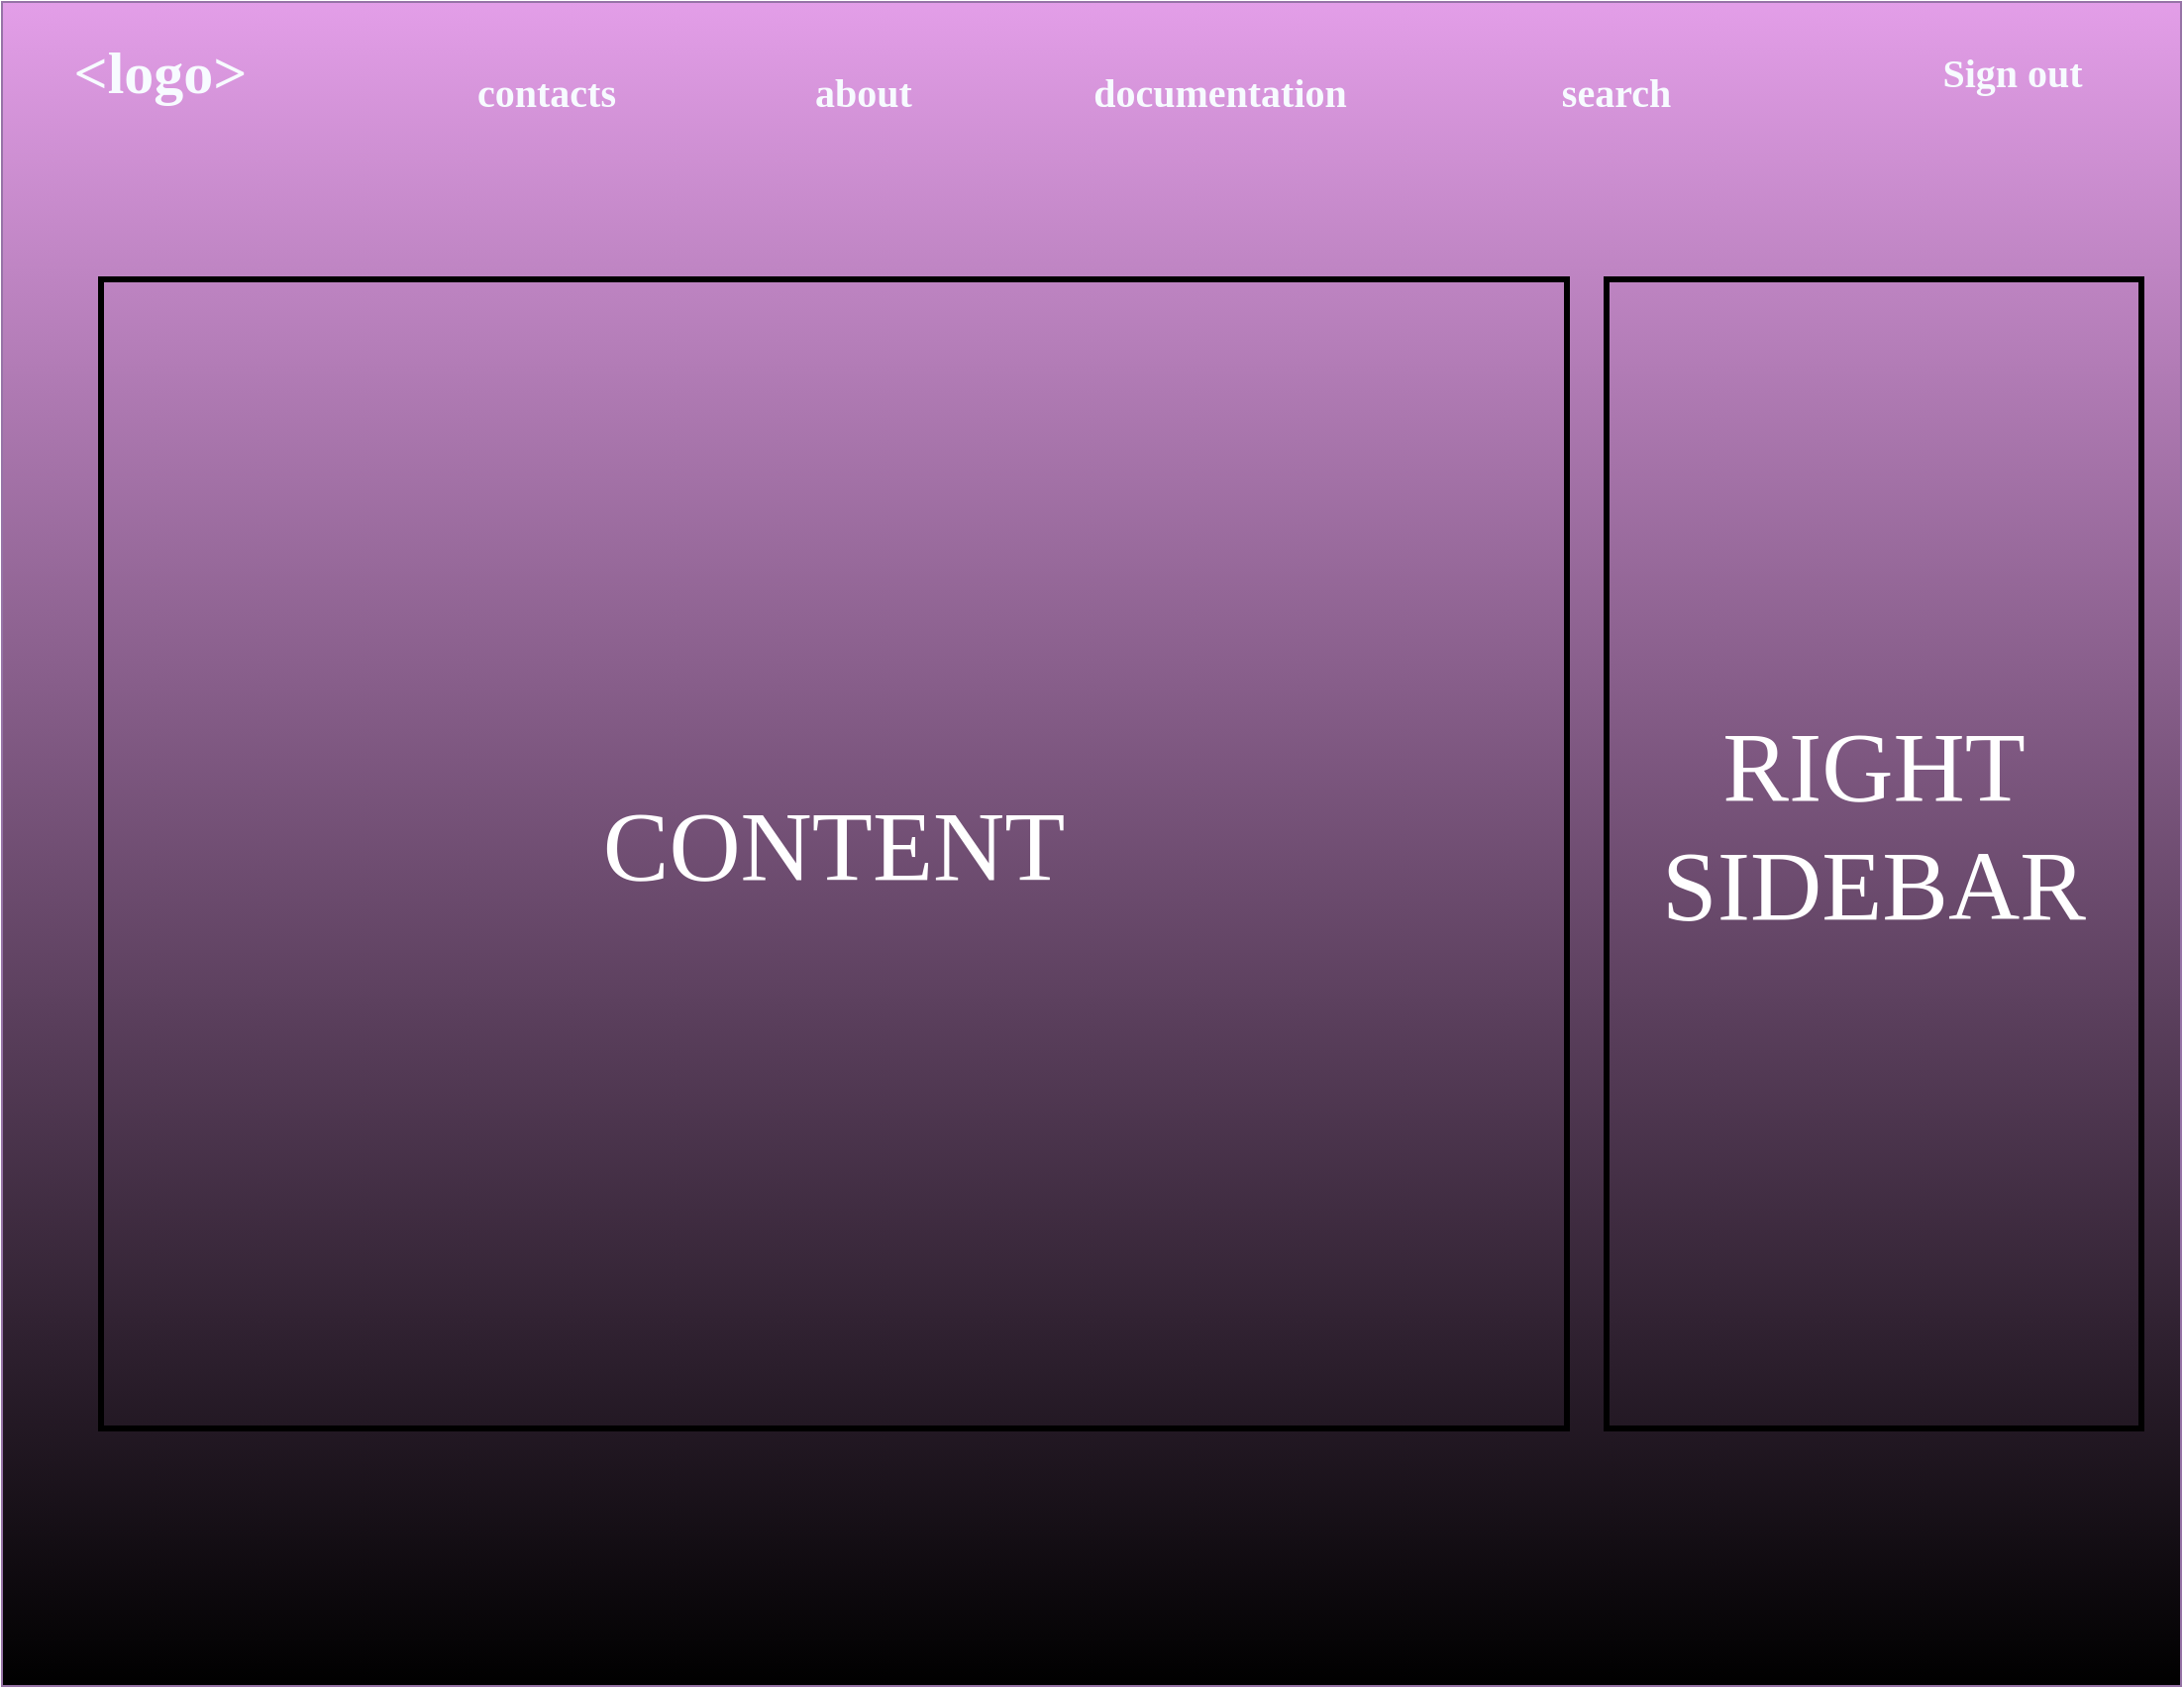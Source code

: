 <mxfile version="22.0.0" type="device">
  <diagram name="Page-1" id="03018318-947c-dd8e-b7a3-06fadd420f32">
    <mxGraphModel dx="2049" dy="279" grid="1" gridSize="10" guides="1" tooltips="1" connect="1" arrows="1" fold="1" page="1" pageScale="1" pageWidth="1100" pageHeight="850" background="none" math="0" shadow="0">
      <root>
        <mxCell id="0" />
        <mxCell id="1" parent="0" />
        <mxCell id="W5YgEqe16Lk0TzKixaqZ-2" value="" style="rounded=0;whiteSpace=wrap;html=1;fillColor=#000000;strokeColor=#9673a6;fillStyle=auto;gradientColor=#E39EE8;gradientDirection=north;fontFamily=Pixelify Sans;fontSource=https%3A%2F%2Ffonts.googleapis.com%2Fcss%3Ffamily%3DPixelify%2BSans;movable=0;resizable=0;rotatable=0;deletable=0;editable=0;locked=1;connectable=0;" vertex="1" parent="1">
          <mxGeometry y="850" width="1100" height="850" as="geometry" />
        </mxCell>
        <mxCell id="W5YgEqe16Lk0TzKixaqZ-82" value="&amp;lt;logo&amp;gt;" style="text;html=1;strokeColor=none;fillColor=none;align=center;verticalAlign=middle;whiteSpace=wrap;rounded=0;fontSize=30;fontFamily=Source Code Pro;fontColor=#F7FBFF;fontSource=https%3A%2F%2Ffonts.googleapis.com%2Fcss%3Ffamily%3DSource%2BCode%2BPro;fontStyle=1;strokeWidth=7;" vertex="1" parent="1">
          <mxGeometry x="50" y="870" width="60" height="30" as="geometry" />
        </mxCell>
        <mxCell id="W5YgEqe16Lk0TzKixaqZ-83" value="" style="rounded=0;whiteSpace=wrap;html=1;fillStyle=auto;strokeColor=default;align=center;verticalAlign=middle;fontFamily=Pixelify Sans;fontSource=https%3A%2F%2Ffonts.googleapis.com%2Fcss%3Ffamily%3DPixelify%2BSans;fontSize=12;fontColor=default;fillColor=none;gradientColor=#D1BCDB;gradientDirection=north;strokeWidth=3;" vertex="1" parent="1">
          <mxGeometry x="50" y="990" width="740" height="580" as="geometry" />
        </mxCell>
        <mxCell id="W5YgEqe16Lk0TzKixaqZ-84" value="CONTENT" style="text;html=1;strokeColor=none;fillColor=none;align=center;verticalAlign=middle;whiteSpace=wrap;rounded=0;fontSize=50;fontFamily=Source Code Pro;fontColor=#FFFFFF;fontSource=https%3A%2F%2Ffonts.googleapis.com%2Fcss%3Ffamily%3DSource%2BCode%2BPro;" vertex="1" parent="1">
          <mxGeometry x="390" y="1260" width="60" height="30" as="geometry" />
        </mxCell>
        <mxCell id="W5YgEqe16Lk0TzKixaqZ-85" value="Sign out" style="text;html=1;strokeColor=none;fillColor=none;align=center;verticalAlign=middle;whiteSpace=wrap;rounded=1;fontSize=20;fontFamily=Source Code Pro;fontColor=#F7FBFF;fontSource=https%3A%2F%2Ffonts.googleapis.com%2Fcss%3Ffamily%3DSource%2BCode%2BPro;fontStyle=1;strokeWidth=9;dashed=1;" vertex="1" parent="1">
          <mxGeometry x="950" y="870" width="130" height="30" as="geometry" />
        </mxCell>
        <mxCell id="W5YgEqe16Lk0TzKixaqZ-87" value="" style="rounded=0;whiteSpace=wrap;html=1;fillStyle=auto;strokeColor=default;align=center;verticalAlign=middle;fontFamily=Pixelify Sans;fontSource=https%3A%2F%2Ffonts.googleapis.com%2Fcss%3Ffamily%3DPixelify%2BSans;fontSize=12;fontColor=default;fillColor=none;gradientColor=#D1BCDB;gradientDirection=north;strokeWidth=3;" vertex="1" parent="1">
          <mxGeometry x="810" y="990" width="270" height="580" as="geometry" />
        </mxCell>
        <mxCell id="W5YgEqe16Lk0TzKixaqZ-88" value="RIGHT SIDEBAR" style="text;html=1;strokeColor=none;fillColor=none;align=center;verticalAlign=middle;whiteSpace=wrap;rounded=0;fontSize=50;fontFamily=Source Code Pro;fontColor=#FFFFFF;fontSource=https%3A%2F%2Ffonts.googleapis.com%2Fcss%3Ffamily%3DSource%2BCode%2BPro;" vertex="1" parent="1">
          <mxGeometry x="905" y="1240" width="80" height="50" as="geometry" />
        </mxCell>
        <mxCell id="W5YgEqe16Lk0TzKixaqZ-92" value="contacts" style="text;html=1;strokeColor=none;fillColor=none;align=center;verticalAlign=middle;whiteSpace=wrap;rounded=1;fontSize=20;fontFamily=Source Code Pro;fontColor=#F7FBFF;fontSource=https%3A%2F%2Ffonts.googleapis.com%2Fcss%3Ffamily%3DSource%2BCode%2BPro;fontStyle=1;strokeWidth=9;dashed=1;" vertex="1" parent="1">
          <mxGeometry x="210" y="880" width="130" height="30" as="geometry" />
        </mxCell>
        <mxCell id="W5YgEqe16Lk0TzKixaqZ-93" value="about" style="text;html=1;strokeColor=none;fillColor=none;align=center;verticalAlign=middle;whiteSpace=wrap;rounded=1;fontSize=20;fontFamily=Source Code Pro;fontColor=#F7FBFF;fontSource=https%3A%2F%2Ffonts.googleapis.com%2Fcss%3Ffamily%3DSource%2BCode%2BPro;fontStyle=1;strokeWidth=9;dashed=1;" vertex="1" parent="1">
          <mxGeometry x="370" y="880" width="130" height="30" as="geometry" />
        </mxCell>
        <mxCell id="W5YgEqe16Lk0TzKixaqZ-94" value="documentation" style="text;html=1;strokeColor=none;fillColor=none;align=center;verticalAlign=middle;whiteSpace=wrap;rounded=1;fontSize=20;fontFamily=Source Code Pro;fontColor=#F7FBFF;fontSource=https%3A%2F%2Ffonts.googleapis.com%2Fcss%3Ffamily%3DSource%2BCode%2BPro;fontStyle=1;strokeWidth=9;dashed=1;" vertex="1" parent="1">
          <mxGeometry x="550" y="880" width="130" height="30" as="geometry" />
        </mxCell>
        <mxCell id="W5YgEqe16Lk0TzKixaqZ-96" value="search" style="text;html=1;strokeColor=none;fillColor=none;align=center;verticalAlign=middle;whiteSpace=wrap;rounded=1;fontSize=20;fontFamily=Source Code Pro;fontColor=#F7FBFF;fontSource=https%3A%2F%2Ffonts.googleapis.com%2Fcss%3Ffamily%3DSource%2BCode%2BPro;fontStyle=1;strokeWidth=9;dashed=1;" vertex="1" parent="1">
          <mxGeometry x="750" y="880" width="130" height="30" as="geometry" />
        </mxCell>
      </root>
    </mxGraphModel>
  </diagram>
</mxfile>
